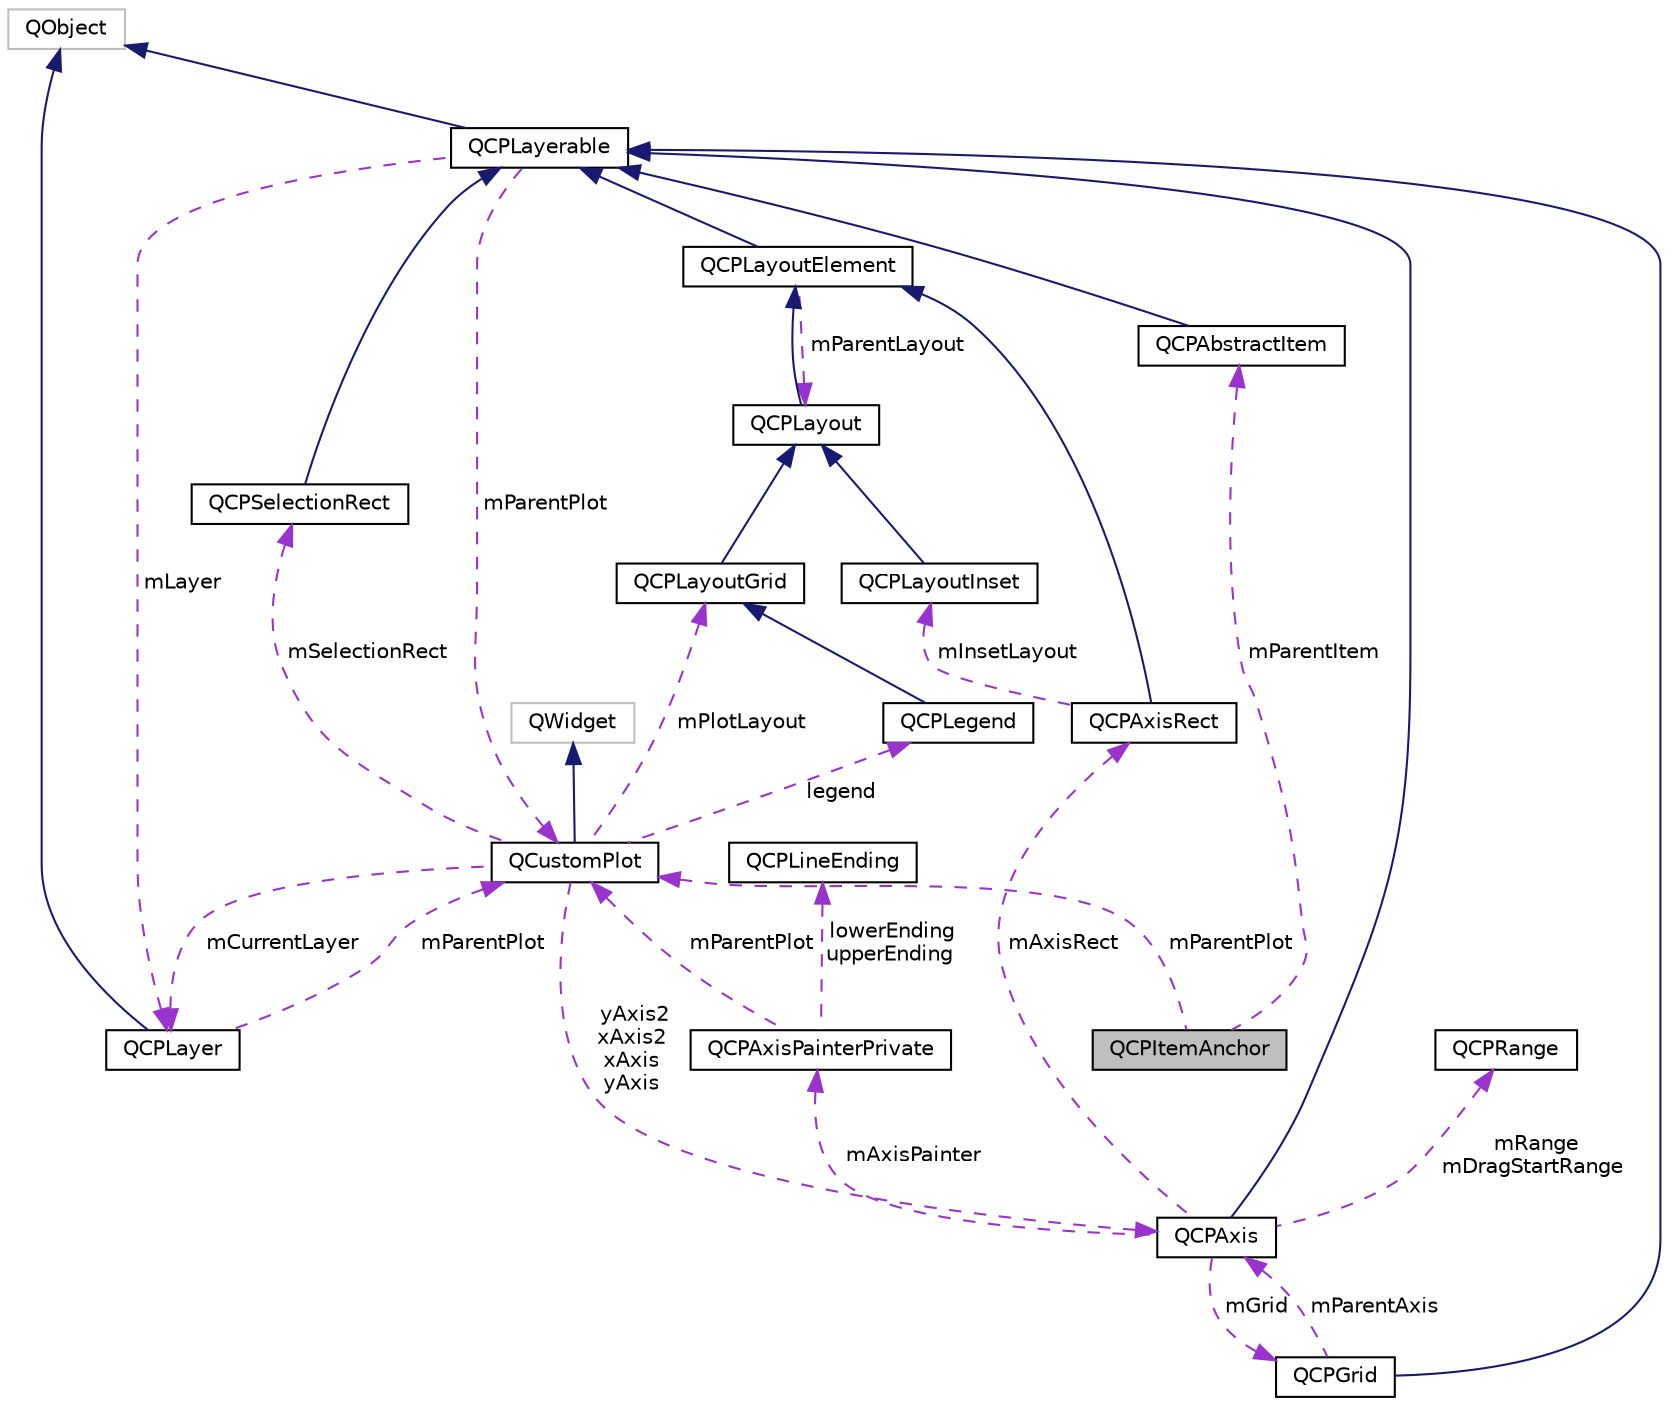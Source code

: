 digraph "QCPItemAnchor"
{
  edge [fontname="Helvetica",fontsize="10",labelfontname="Helvetica",labelfontsize="10"];
  node [fontname="Helvetica",fontsize="10",shape=record];
  Node2 [label="QCPItemAnchor",height=0.2,width=0.4,color="black", fillcolor="grey75", style="filled", fontcolor="black"];
  Node3 -> Node2 [dir="back",color="darkorchid3",fontsize="10",style="dashed",label=" mParentItem" ];
  Node3 [label="QCPAbstractItem",height=0.2,width=0.4,color="black", fillcolor="white", style="filled",URL="$classQCPAbstractItem.html",tooltip="The abstract base class for all items in a plot. "];
  Node4 -> Node3 [dir="back",color="midnightblue",fontsize="10",style="solid"];
  Node4 [label="QCPLayerable",height=0.2,width=0.4,color="black", fillcolor="white", style="filled",URL="$classQCPLayerable.html",tooltip="Base class for all drawable objects. "];
  Node5 -> Node4 [dir="back",color="midnightblue",fontsize="10",style="solid"];
  Node5 [label="QObject",height=0.2,width=0.4,color="grey75", fillcolor="white", style="filled"];
  Node6 -> Node4 [dir="back",color="darkorchid3",fontsize="10",style="dashed",label=" mLayer" ];
  Node6 [label="QCPLayer",height=0.2,width=0.4,color="black", fillcolor="white", style="filled",URL="$classQCPLayer.html",tooltip="A layer that may contain objects, to control the rendering order. "];
  Node5 -> Node6 [dir="back",color="midnightblue",fontsize="10",style="solid"];
  Node7 -> Node6 [dir="back",color="darkorchid3",fontsize="10",style="dashed",label=" mParentPlot" ];
  Node7 [label="QCustomPlot",height=0.2,width=0.4,color="black", fillcolor="white", style="filled",URL="$classQCustomPlot.html",tooltip="The central class of the library. This is the QWidget which displays the plot and interacts with the ..."];
  Node8 -> Node7 [dir="back",color="midnightblue",fontsize="10",style="solid"];
  Node8 [label="QWidget",height=0.2,width=0.4,color="grey75", fillcolor="white", style="filled"];
  Node6 -> Node7 [dir="back",color="darkorchid3",fontsize="10",style="dashed",label=" mCurrentLayer" ];
  Node9 -> Node7 [dir="back",color="darkorchid3",fontsize="10",style="dashed",label=" mPlotLayout" ];
  Node9 [label="QCPLayoutGrid",height=0.2,width=0.4,color="black", fillcolor="white", style="filled",URL="$classQCPLayoutGrid.html",tooltip="A layout that arranges child elements in a grid. "];
  Node10 -> Node9 [dir="back",color="midnightblue",fontsize="10",style="solid"];
  Node10 [label="QCPLayout",height=0.2,width=0.4,color="black", fillcolor="white", style="filled",URL="$classQCPLayout.html",tooltip="The abstract base class for layouts. "];
  Node11 -> Node10 [dir="back",color="midnightblue",fontsize="10",style="solid"];
  Node11 [label="QCPLayoutElement",height=0.2,width=0.4,color="black", fillcolor="white", style="filled",URL="$classQCPLayoutElement.html",tooltip="The abstract base class for all objects that form the layout system. "];
  Node4 -> Node11 [dir="back",color="midnightblue",fontsize="10",style="solid"];
  Node10 -> Node11 [dir="back",color="darkorchid3",fontsize="10",style="dashed",label=" mParentLayout" ];
  Node12 -> Node7 [dir="back",color="darkorchid3",fontsize="10",style="dashed",label=" mSelectionRect" ];
  Node12 [label="QCPSelectionRect",height=0.2,width=0.4,color="black", fillcolor="white", style="filled",URL="$classQCPSelectionRect.html",tooltip="Provides rect/rubber-band data selection and range zoom interaction. "];
  Node4 -> Node12 [dir="back",color="midnightblue",fontsize="10",style="solid"];
  Node13 -> Node7 [dir="back",color="darkorchid3",fontsize="10",style="dashed",label=" yAxis2\nxAxis2\nxAxis\nyAxis" ];
  Node13 [label="QCPAxis",height=0.2,width=0.4,color="black", fillcolor="white", style="filled",URL="$classQCPAxis.html",tooltip="Manages a single axis inside a QCustomPlot. "];
  Node4 -> Node13 [dir="back",color="midnightblue",fontsize="10",style="solid"];
  Node14 -> Node13 [dir="back",color="darkorchid3",fontsize="10",style="dashed",label=" mRange\nmDragStartRange" ];
  Node14 [label="QCPRange",height=0.2,width=0.4,color="black", fillcolor="white", style="filled",URL="$classQCPRange.html",tooltip="Represents the range an axis is encompassing. "];
  Node15 -> Node13 [dir="back",color="darkorchid3",fontsize="10",style="dashed",label=" mAxisPainter" ];
  Node15 [label="QCPAxisPainterPrivate",height=0.2,width=0.4,color="black", fillcolor="white", style="filled",URL="$classQCPAxisPainterPrivate.html"];
  Node16 -> Node15 [dir="back",color="darkorchid3",fontsize="10",style="dashed",label=" lowerEnding\nupperEnding" ];
  Node16 [label="QCPLineEnding",height=0.2,width=0.4,color="black", fillcolor="white", style="filled",URL="$classQCPLineEnding.html",tooltip="Handles the different ending decorations for line-like items. "];
  Node7 -> Node15 [dir="back",color="darkorchid3",fontsize="10",style="dashed",label=" mParentPlot" ];
  Node17 -> Node13 [dir="back",color="darkorchid3",fontsize="10",style="dashed",label=" mGrid" ];
  Node17 [label="QCPGrid",height=0.2,width=0.4,color="black", fillcolor="white", style="filled",URL="$classQCPGrid.html",tooltip="Responsible for drawing the grid of a QCPAxis. "];
  Node4 -> Node17 [dir="back",color="midnightblue",fontsize="10",style="solid"];
  Node13 -> Node17 [dir="back",color="darkorchid3",fontsize="10",style="dashed",label=" mParentAxis" ];
  Node18 -> Node13 [dir="back",color="darkorchid3",fontsize="10",style="dashed",label=" mAxisRect" ];
  Node18 [label="QCPAxisRect",height=0.2,width=0.4,color="black", fillcolor="white", style="filled",URL="$classQCPAxisRect.html",tooltip="Holds multiple axes and arranges them in a rectangular shape. "];
  Node11 -> Node18 [dir="back",color="midnightblue",fontsize="10",style="solid"];
  Node19 -> Node18 [dir="back",color="darkorchid3",fontsize="10",style="dashed",label=" mInsetLayout" ];
  Node19 [label="QCPLayoutInset",height=0.2,width=0.4,color="black", fillcolor="white", style="filled",URL="$classQCPLayoutInset.html",tooltip="A layout that places child elements aligned to the border or arbitrarily positioned. "];
  Node10 -> Node19 [dir="back",color="midnightblue",fontsize="10",style="solid"];
  Node20 -> Node7 [dir="back",color="darkorchid3",fontsize="10",style="dashed",label=" legend" ];
  Node20 [label="QCPLegend",height=0.2,width=0.4,color="black", fillcolor="white", style="filled",URL="$classQCPLegend.html",tooltip="Manages a legend inside a QCustomPlot. "];
  Node9 -> Node20 [dir="back",color="midnightblue",fontsize="10",style="solid"];
  Node7 -> Node4 [dir="back",color="darkorchid3",fontsize="10",style="dashed",label=" mParentPlot" ];
  Node7 -> Node2 [dir="back",color="darkorchid3",fontsize="10",style="dashed",label=" mParentPlot" ];
}
